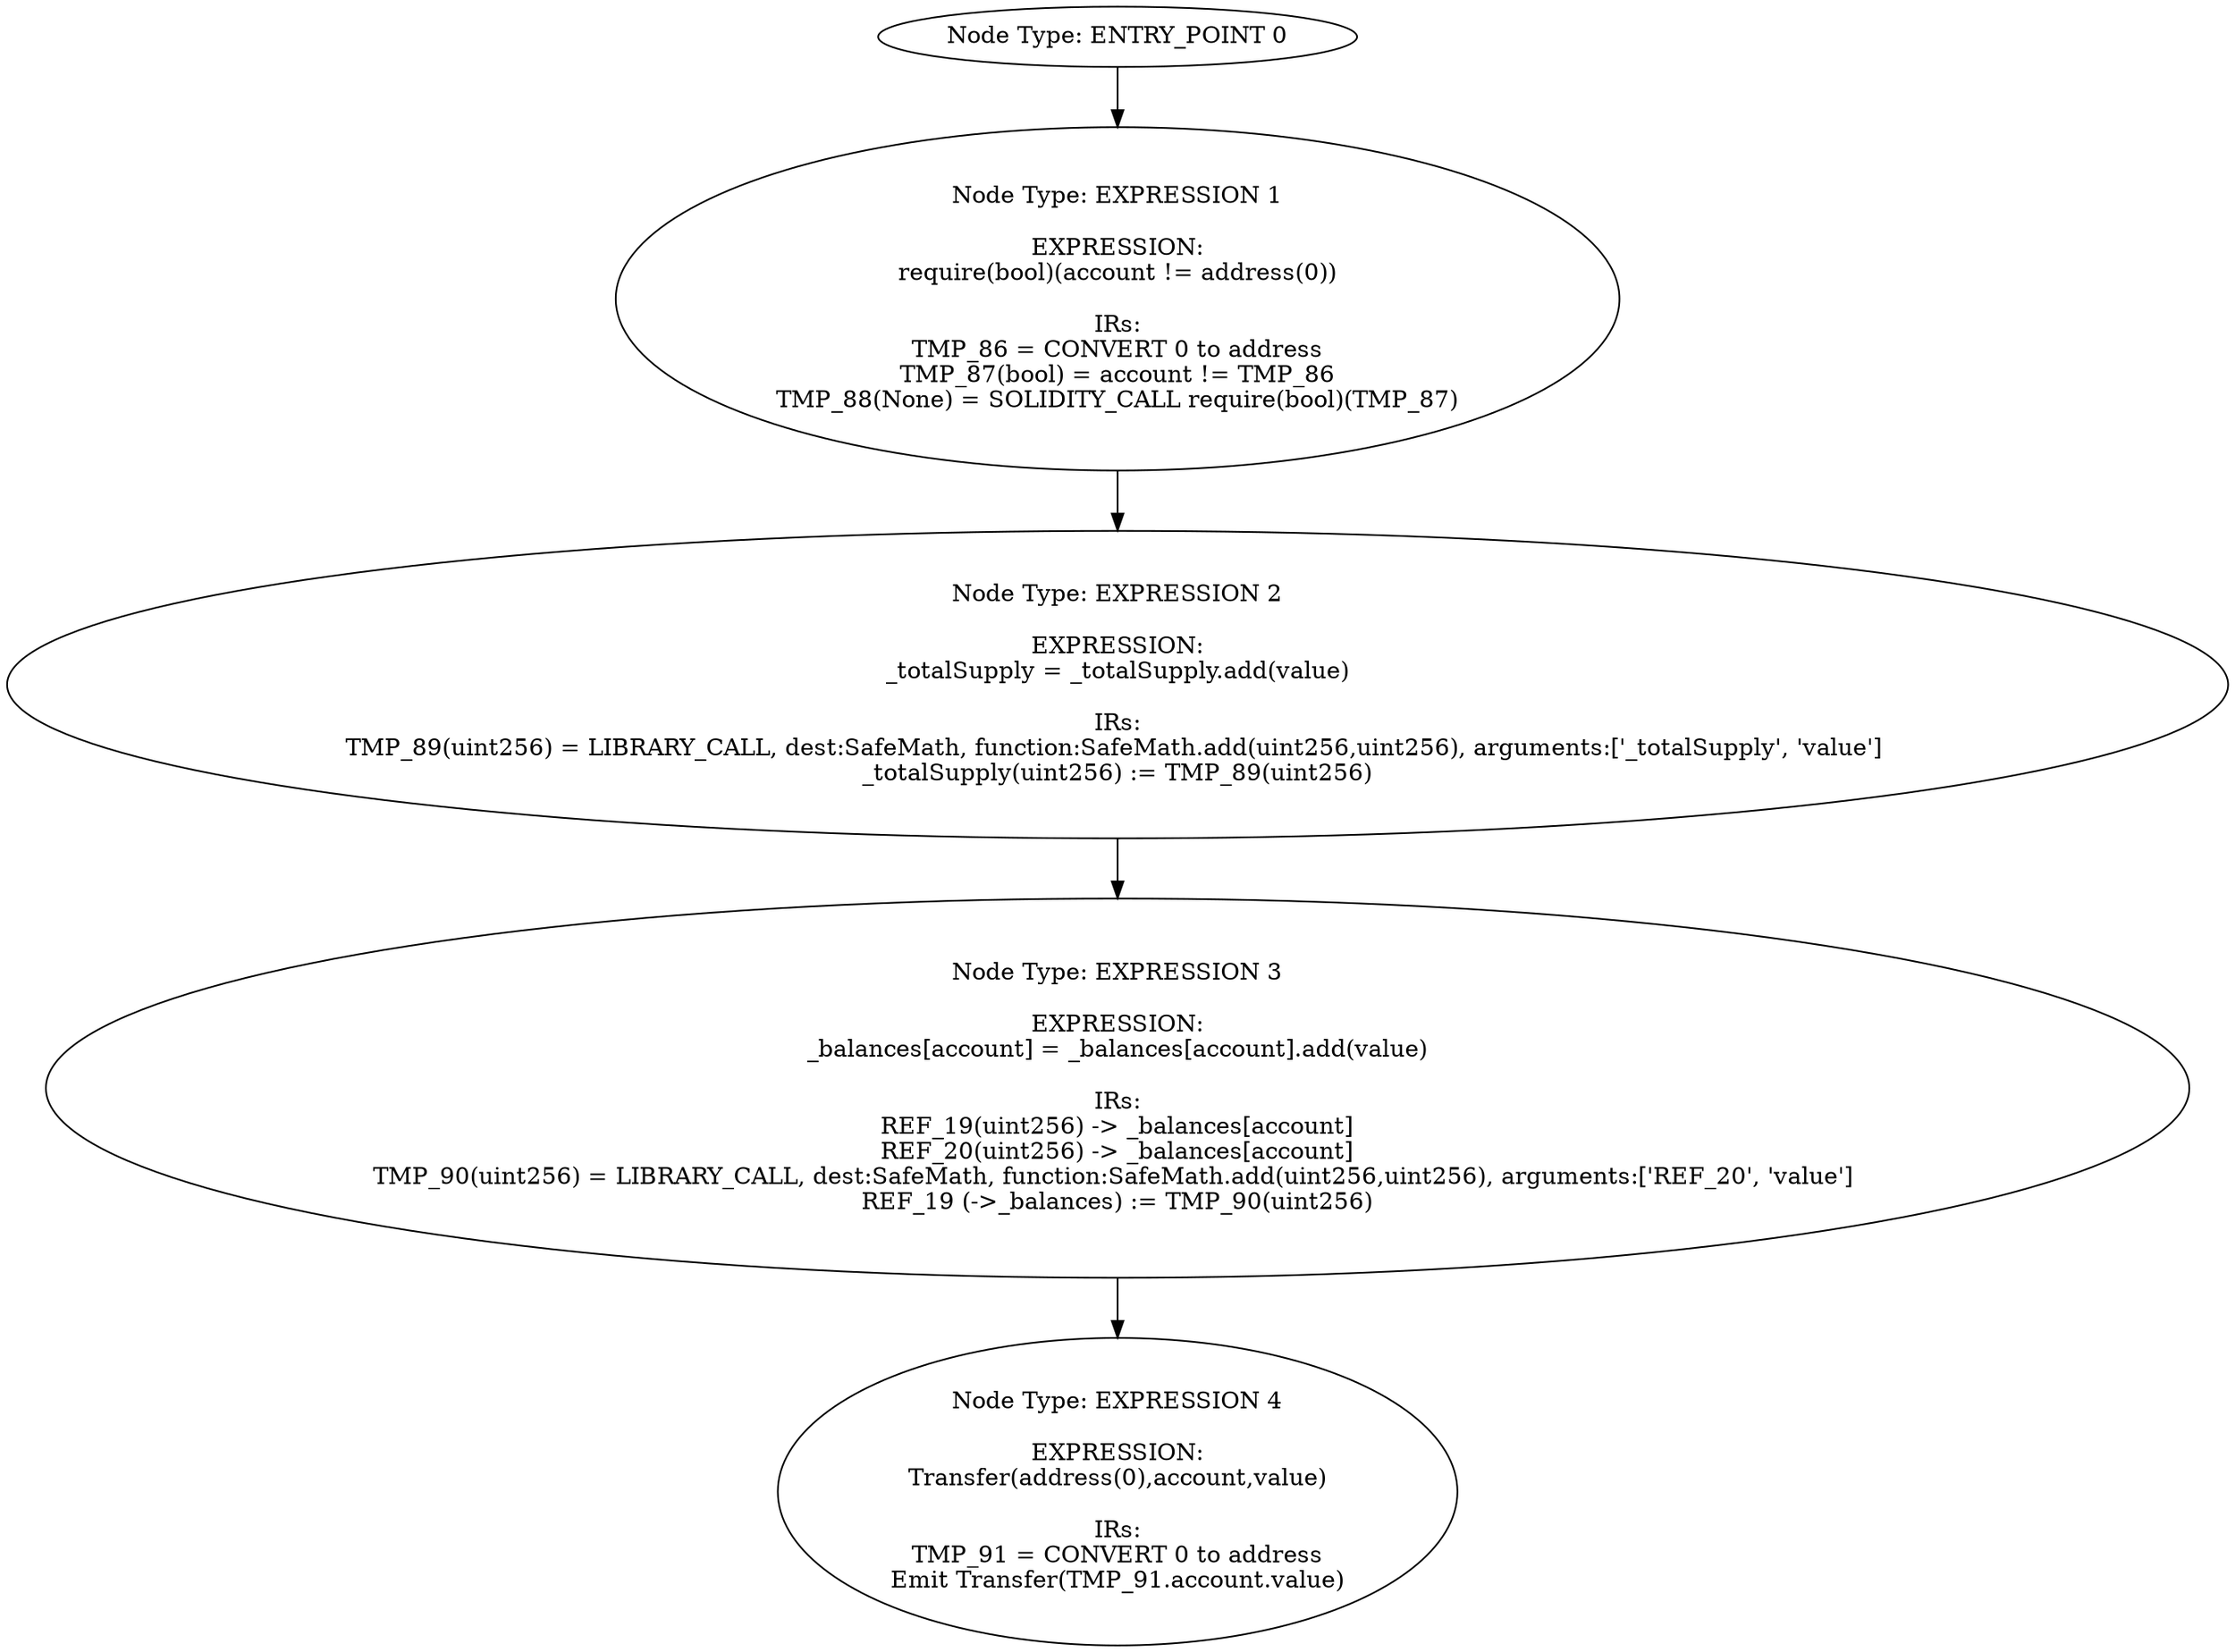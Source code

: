 digraph{
0[label="Node Type: ENTRY_POINT 0
"];
0->1;
1[label="Node Type: EXPRESSION 1

EXPRESSION:
require(bool)(account != address(0))

IRs:
TMP_86 = CONVERT 0 to address
TMP_87(bool) = account != TMP_86
TMP_88(None) = SOLIDITY_CALL require(bool)(TMP_87)"];
1->2;
2[label="Node Type: EXPRESSION 2

EXPRESSION:
_totalSupply = _totalSupply.add(value)

IRs:
TMP_89(uint256) = LIBRARY_CALL, dest:SafeMath, function:SafeMath.add(uint256,uint256), arguments:['_totalSupply', 'value'] 
_totalSupply(uint256) := TMP_89(uint256)"];
2->3;
3[label="Node Type: EXPRESSION 3

EXPRESSION:
_balances[account] = _balances[account].add(value)

IRs:
REF_19(uint256) -> _balances[account]
REF_20(uint256) -> _balances[account]
TMP_90(uint256) = LIBRARY_CALL, dest:SafeMath, function:SafeMath.add(uint256,uint256), arguments:['REF_20', 'value'] 
REF_19 (->_balances) := TMP_90(uint256)"];
3->4;
4[label="Node Type: EXPRESSION 4

EXPRESSION:
Transfer(address(0),account,value)

IRs:
TMP_91 = CONVERT 0 to address
Emit Transfer(TMP_91.account.value)"];
}
